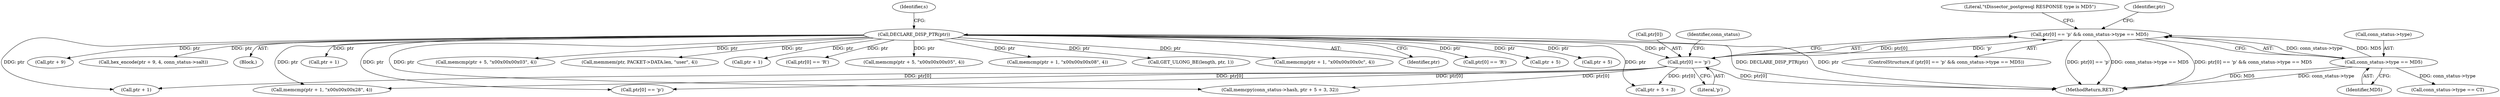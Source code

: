 digraph "0_ettercap_e3abe7d7585ecc420a7cab73313216613aadad5a@API" {
"1000285" [label="(Call,ptr[0] == 'p' && conn_status->type == MD5)"];
"1000286" [label="(Call,ptr[0] == 'p')"];
"1000114" [label="(Call,DECLARE_DISP_PTR(ptr))"];
"1000291" [label="(Call,conn_status->type == MD5)"];
"1000493" [label="(Call,ptr + 1)"];
"1000378" [label="(Identifier,ptr)"];
"1000114" [label="(Call,DECLARE_DISP_PTR(ptr))"];
"1000535" [label="(Call,ptr[0] == 'R')"];
"1000285" [label="(Call,ptr[0] == 'p' && conn_status->type == MD5)"];
"1000291" [label="(Call,conn_status->type == MD5)"];
"1000499" [label="(Call,memcmp(ptr + 5, \"\x00\x00\x00\x05\", 4))"];
"1000542" [label="(Call,memcmp(ptr + 1, \"\x00\x00\x00\x08\", 4))"];
"1000118" [label="(Identifier,s)"];
"1000324" [label="(Call,memcpy(conn_status->hash, ptr + 5 + 3, 32))"];
"1000390" [label="(Call,GET_ULONG_BE(length, ptr, 1))"];
"1000492" [label="(Call,memcmp(ptr + 1, \"\x00\x00\x00\x0c\", 4))"];
"1000286" [label="(Call,ptr[0] == 'p')"];
"1000295" [label="(Identifier,MD5)"];
"1000115" [label="(Identifier,ptr)"];
"1000381" [label="(Call,conn_status->type == CT)"];
"1000292" [label="(Call,conn_status->type)"];
"1000485" [label="(Call,ptr[0] == 'R')"];
"1000550" [label="(Call,ptr + 5)"];
"1000500" [label="(Call,ptr + 5)"];
"1000328" [label="(Call,ptr + 5 + 3)"];
"1000376" [label="(Call,ptr[0] == 'p')"];
"1000301" [label="(Call,ptr + 1)"];
"1000290" [label="(Literal,'p')"];
"1000284" [label="(ControlStructure,if (ptr[0] == 'p' && conn_status->type == MD5))"];
"1000519" [label="(Call,ptr + 9)"];
"1000518" [label="(Call,hex_encode(ptr + 9, 4, conn_status->salt))"];
"1000298" [label="(Literal,\"\tDissector_postgresql RESPONSE type is MD5\")"];
"1000113" [label="(Block,)"];
"1000300" [label="(Call,memcmp(ptr + 1, \"\x00\x00\x00\x28\", 4))"];
"1000287" [label="(Call,ptr[0])"];
"1000293" [label="(Identifier,conn_status)"];
"1000543" [label="(Call,ptr + 1)"];
"1000572" [label="(MethodReturn,RET)"];
"1000549" [label="(Call,memcmp(ptr + 5, \"\x00\x00\x00\x03\", 4))"];
"1000169" [label="(Call,memmem(ptr, PACKET->DATA.len, \"user\", 4))"];
"1000285" -> "1000284"  [label="AST: "];
"1000285" -> "1000286"  [label="CFG: "];
"1000285" -> "1000291"  [label="CFG: "];
"1000286" -> "1000285"  [label="AST: "];
"1000291" -> "1000285"  [label="AST: "];
"1000298" -> "1000285"  [label="CFG: "];
"1000378" -> "1000285"  [label="CFG: "];
"1000285" -> "1000572"  [label="DDG: ptr[0] == 'p'"];
"1000285" -> "1000572"  [label="DDG: conn_status->type == MD5"];
"1000285" -> "1000572"  [label="DDG: ptr[0] == 'p' && conn_status->type == MD5"];
"1000286" -> "1000285"  [label="DDG: ptr[0]"];
"1000286" -> "1000285"  [label="DDG: 'p'"];
"1000291" -> "1000285"  [label="DDG: conn_status->type"];
"1000291" -> "1000285"  [label="DDG: MD5"];
"1000286" -> "1000290"  [label="CFG: "];
"1000287" -> "1000286"  [label="AST: "];
"1000290" -> "1000286"  [label="AST: "];
"1000293" -> "1000286"  [label="CFG: "];
"1000286" -> "1000572"  [label="DDG: ptr[0]"];
"1000114" -> "1000286"  [label="DDG: ptr"];
"1000286" -> "1000300"  [label="DDG: ptr[0]"];
"1000286" -> "1000301"  [label="DDG: ptr[0]"];
"1000286" -> "1000324"  [label="DDG: ptr[0]"];
"1000286" -> "1000328"  [label="DDG: ptr[0]"];
"1000286" -> "1000376"  [label="DDG: ptr[0]"];
"1000114" -> "1000113"  [label="AST: "];
"1000114" -> "1000115"  [label="CFG: "];
"1000115" -> "1000114"  [label="AST: "];
"1000118" -> "1000114"  [label="CFG: "];
"1000114" -> "1000572"  [label="DDG: DECLARE_DISP_PTR(ptr)"];
"1000114" -> "1000572"  [label="DDG: ptr"];
"1000114" -> "1000169"  [label="DDG: ptr"];
"1000114" -> "1000300"  [label="DDG: ptr"];
"1000114" -> "1000301"  [label="DDG: ptr"];
"1000114" -> "1000324"  [label="DDG: ptr"];
"1000114" -> "1000328"  [label="DDG: ptr"];
"1000114" -> "1000376"  [label="DDG: ptr"];
"1000114" -> "1000390"  [label="DDG: ptr"];
"1000114" -> "1000485"  [label="DDG: ptr"];
"1000114" -> "1000492"  [label="DDG: ptr"];
"1000114" -> "1000493"  [label="DDG: ptr"];
"1000114" -> "1000499"  [label="DDG: ptr"];
"1000114" -> "1000500"  [label="DDG: ptr"];
"1000114" -> "1000518"  [label="DDG: ptr"];
"1000114" -> "1000519"  [label="DDG: ptr"];
"1000114" -> "1000535"  [label="DDG: ptr"];
"1000114" -> "1000542"  [label="DDG: ptr"];
"1000114" -> "1000543"  [label="DDG: ptr"];
"1000114" -> "1000549"  [label="DDG: ptr"];
"1000114" -> "1000550"  [label="DDG: ptr"];
"1000291" -> "1000295"  [label="CFG: "];
"1000292" -> "1000291"  [label="AST: "];
"1000295" -> "1000291"  [label="AST: "];
"1000291" -> "1000572"  [label="DDG: conn_status->type"];
"1000291" -> "1000572"  [label="DDG: MD5"];
"1000291" -> "1000381"  [label="DDG: conn_status->type"];
}
